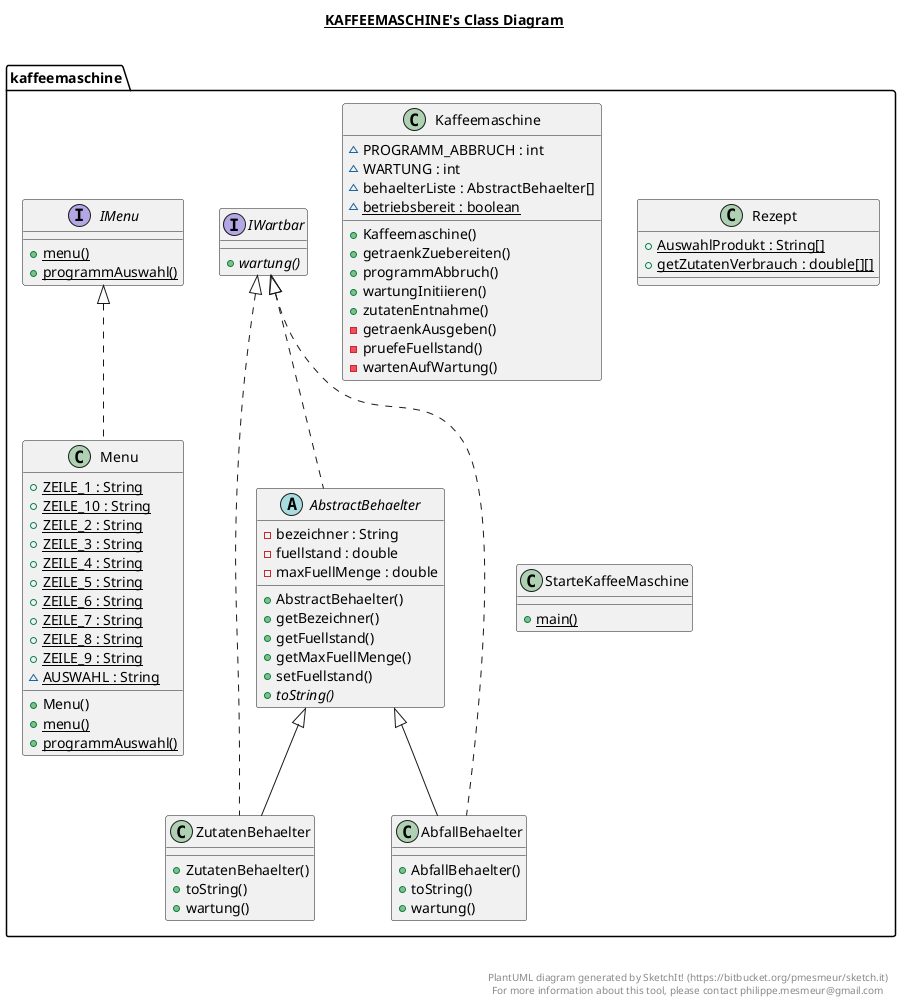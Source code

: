 @startuml

title __KAFFEEMASCHINE's Class Diagram__\n

  namespace kaffeemaschine {
    class kaffeemaschine.AbfallBehaelter {
        + AbfallBehaelter()
        + toString()
        + wartung()
    }
  }
  

  namespace kaffeemaschine {
    abstract class kaffeemaschine.AbstractBehaelter {
        - bezeichner : String
        - fuellstand : double
        - maxFuellMenge : double
        + AbstractBehaelter()
        + getBezeichner()
        + getFuellstand()
        + getMaxFuellMenge()
        + setFuellstand()
        {abstract} + toString()
    }
  }
  

  namespace kaffeemaschine {
    interface kaffeemaschine.IMenu {
        {static} + menu()
        {static} + programmAuswahl()
    }
  }
  

  namespace kaffeemaschine {
    interface kaffeemaschine.IWartbar {
        {abstract} + wartung()
    }
  }
  

  namespace kaffeemaschine {
    class kaffeemaschine.Kaffeemaschine {
        ~ PROGRAMM_ABBRUCH : int
        ~ WARTUNG : int
        ~ behaelterListe : AbstractBehaelter[]
        {static} ~ betriebsbereit : boolean
        + Kaffeemaschine()
        + getraenkZuebereiten()
        + programmAbbruch()
        + wartungInitiieren()
        + zutatenEntnahme()
        - getraenkAusgeben()
        - pruefeFuellstand()
        - wartenAufWartung()
    }
  }
  

  namespace kaffeemaschine {
    class kaffeemaschine.Menu {
        {static} + ZEILE_1 : String
        {static} + ZEILE_10 : String
        {static} + ZEILE_2 : String
        {static} + ZEILE_3 : String
        {static} + ZEILE_4 : String
        {static} + ZEILE_5 : String
        {static} + ZEILE_6 : String
        {static} + ZEILE_7 : String
        {static} + ZEILE_8 : String
        {static} + ZEILE_9 : String
        {static} ~ AUSWAHL : String
        + Menu()
        {static} + menu()
        {static} + programmAuswahl()
    }
  }
  

  namespace kaffeemaschine {
    class kaffeemaschine.Rezept {
        {static} + AuswahlProdukt : String[]
        {static} + getZutatenVerbrauch : double[][]
    }
  }
  

  namespace kaffeemaschine {
    class kaffeemaschine.StarteKaffeeMaschine {
        {static} + main()
    }
  }
  

  namespace kaffeemaschine {
    class kaffeemaschine.ZutatenBehaelter {
        + ZutatenBehaelter()
        + toString()
        + wartung()
    }
  }
  

  kaffeemaschine.AbfallBehaelter .up.|> kaffeemaschine.IWartbar
  kaffeemaschine.AbfallBehaelter -up-|> kaffeemaschine.AbstractBehaelter
  kaffeemaschine.AbstractBehaelter .up.|> kaffeemaschine.IWartbar
  kaffeemaschine.Menu .up.|> kaffeemaschine.IMenu
  kaffeemaschine.ZutatenBehaelter .up.|> kaffeemaschine.IWartbar
  kaffeemaschine.ZutatenBehaelter -up-|> kaffeemaschine.AbstractBehaelter


right footer


PlantUML diagram generated by SketchIt! (https://bitbucket.org/pmesmeur/sketch.it)
For more information about this tool, please contact philippe.mesmeur@gmail.com
endfooter

@enduml
